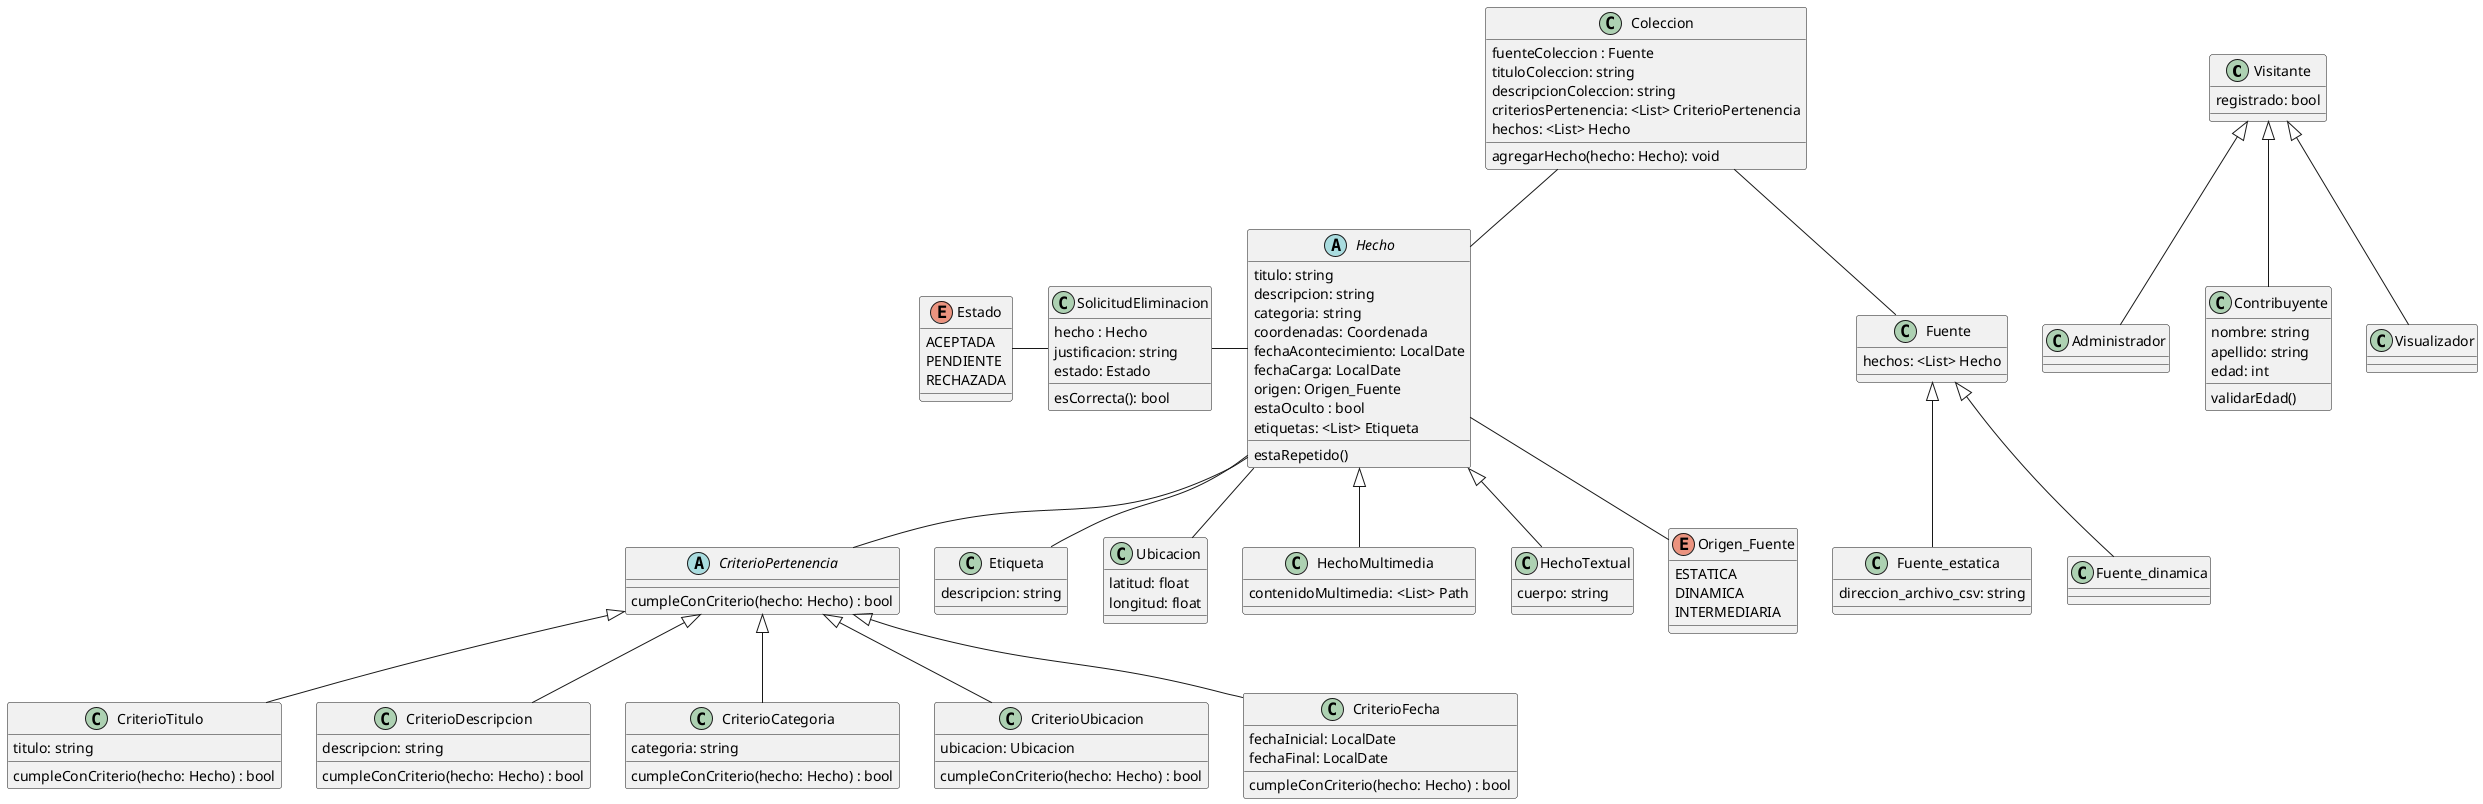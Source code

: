 @startuml trabajoPractico

'Clase padre de contribuyente y visualizador

class Visitante {
    registrado: bool
}

class Administrador extends Visitante {

}

class Contribuyente extends Visitante {
    nombre: string
    apellido: string
    edad: int
    validarEdad()
}

class Visualizador extends Visitante {
    
}

class Coleccion {
    fuenteColeccion : Fuente
    tituloColeccion: string
    descripcionColeccion: string
    criteriosPertenencia: <List> CriterioPertenencia
    hechos: <List> Hecho
    agregarHecho(hecho: Hecho): void
}

class Fuente {
    hechos: <List> Hecho   
}

class Fuente_estatica extends Fuente {
    direccion_archivo_csv: string
}

class Fuente_dinamica extends Fuente {}

' DUDA => Criterios: lista de valores/atributos/lo que sea/ o clase
' Se diagraman las fuentes en el DC? o podemos dejarlo como un atributo
' "Obtención de hechos en lote por archivos CSV, implicancias en el diagrama de clase
' 
' https://www.youtube.com/watch?v=IpDr3I1X7Os
abstract class CriterioPertenencia {
    cumpleConCriterio(hecho: Hecho) : bool
}

class CriterioTitulo extends CriterioPertenencia {
    titulo: string
    cumpleConCriterio(hecho: Hecho) : bool
}

class CriterioDescripcion extends CriterioPertenencia {
    descripcion: string
    cumpleConCriterio(hecho: Hecho) : bool
}

class CriterioCategoria extends CriterioPertenencia {
    categoria: string
    cumpleConCriterio(hecho: Hecho) : bool
}

class CriterioUbicacion extends CriterioPertenencia {
    ubicacion: Ubicacion
    cumpleConCriterio(hecho: Hecho) : bool
}

class CriterioFecha extends CriterioPertenencia {
    fechaInicial: LocalDate
    fechaFinal: LocalDate
    cumpleConCriterio(hecho: Hecho) : bool
}

abstract class Hecho {
    titulo: string
    descripcion: string
    categoria: string 
    coordenadas: Coordenada
    fechaAcontecimiento: LocalDate
    fechaCarga: LocalDate
    origen: Origen_Fuente
    estaOculto : bool
    etiquetas: <List> Etiqueta

    estaRepetido()
}

class Etiqueta {
    descripcion: string
}

class Ubicacion {
    latitud: float
    longitud: float
}

class HechoMultimedia extends Hecho {
    contenidoMultimedia: <List> Path
}

class HechoTextual extends Hecho {
    cuerpo: string
}

class SolicitudEliminacion {
    hecho : Hecho
    justificacion: string
    estado: Estado

    esCorrecta(): bool
}

enum Estado {
    ACEPTADA
    PENDIENTE
    RECHAZADA
}

enum Origen_Fuente {
    ESTATICA 
    DINAMICA
    INTERMEDIARIA
}

Hecho -- Etiqueta
Hecho -- Origen_Fuente
Hecho --left SolicitudEliminacion
Hecho --up Coleccion
Hecho -- Ubicacion
Hecho -- CriterioPertenencia
Coleccion -- Fuente
SolicitudEliminacion --left Estado
@enduml

' JUSTIFICACIONES DE: ESTAOCULTO, CRITERIOS PERTENENCIA, VISUALIZADOR, HECHO(CLASE ABSTRACTA), HECHO COMO CLASE ABSTRACTA